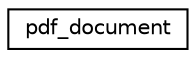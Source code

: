 digraph "Graphical Class Hierarchy"
{
 // LATEX_PDF_SIZE
  edge [fontname="Helvetica",fontsize="10",labelfontname="Helvetica",labelfontsize="10"];
  node [fontname="Helvetica",fontsize="10",shape=record];
  rankdir="LR";
  Node0 [label="pdf_document",height=0.2,width=0.4,color="black", fillcolor="white", style="filled",URL="$structpdf__document.html",tooltip=" "];
}
